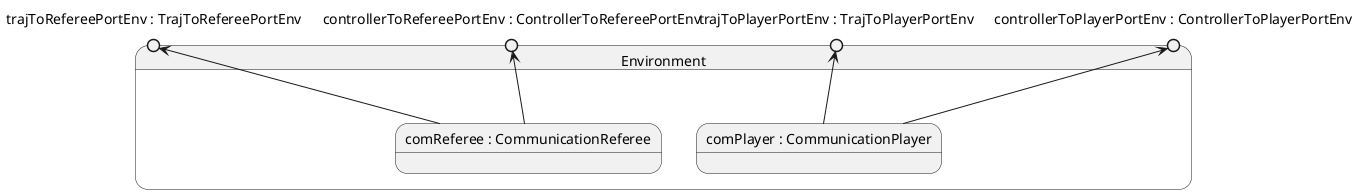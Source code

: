 

@startuml
	state Environment {
		
			state "comPlayer : CommunicationPlayer" as ChallengeEnv_Environment_comPlayer
			state "comReferee : CommunicationReferee" as ChallengeEnv_Environment_comReferee
			state "controllerToPlayerPortEnv : ControllerToPlayerPortEnv" as ChallengeEnv_Environment_controllerToPlayerPortEnv <<entrypoint>>
			state "controllerToRefereePortEnv : ControllerToRefereePortEnv" as ChallengeEnv_Environment_controllerToRefereePortEnv <<entrypoint>>
			state "trajToPlayerPortEnv : TrajToPlayerPortEnv" as ChallengeEnv_Environment_trajToPlayerPortEnv <<entrypoint>>
			state "trajToRefereePortEnv : TrajToRefereePortEnv" as ChallengeEnv_Environment_trajToRefereePortEnv <<entrypoint>>
			ChallengeEnv_Environment_comPlayer --> ChallengeEnv_Environment_controllerToPlayerPortEnv
			ChallengeEnv_Environment_comReferee --> ChallengeEnv_Environment_controllerToRefereePortEnv
			ChallengeEnv_Environment_comPlayer --> ChallengeEnv_Environment_trajToPlayerPortEnv
			ChallengeEnv_Environment_comReferee --> ChallengeEnv_Environment_trajToRefereePortEnv
		
	}
@enduml
